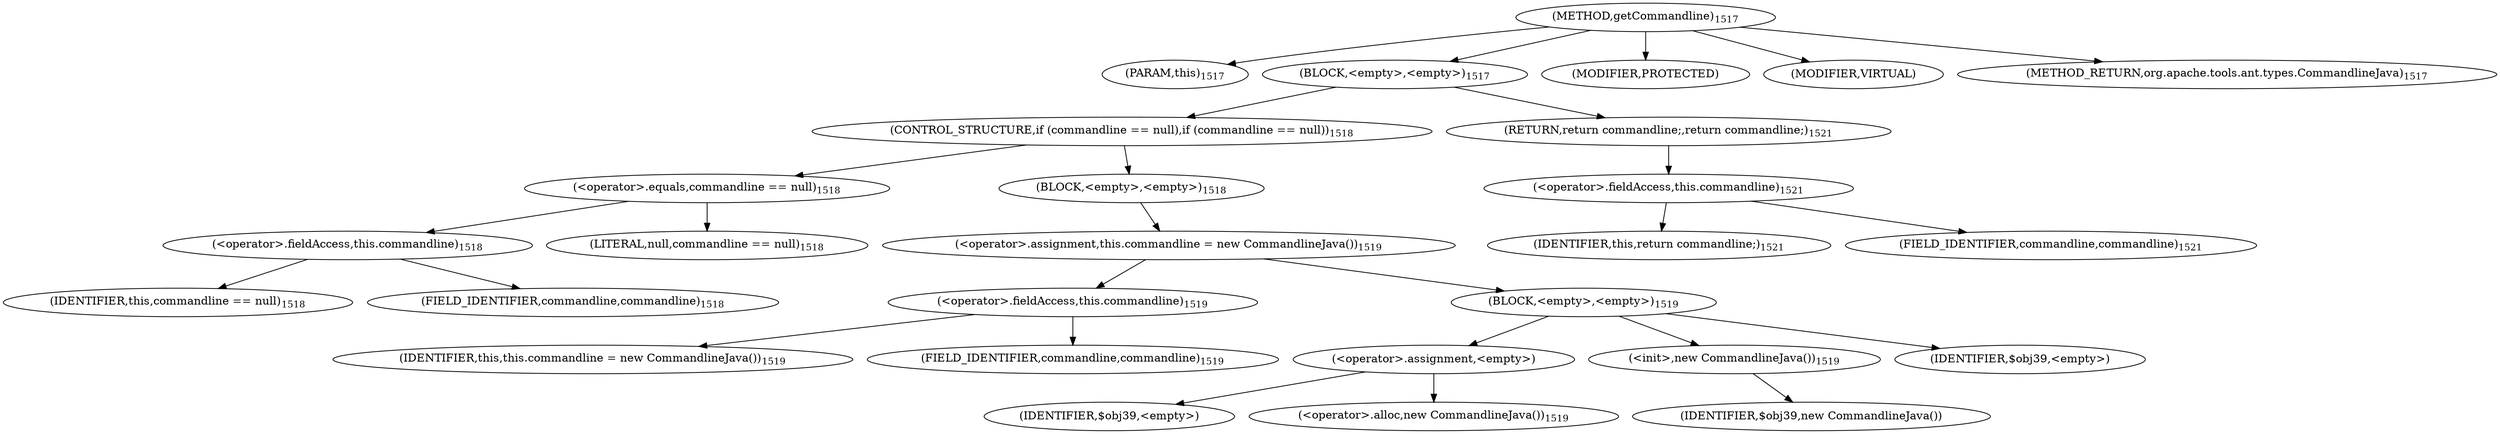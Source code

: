 digraph "getCommandline" {  
"3334" [label = <(METHOD,getCommandline)<SUB>1517</SUB>> ]
"3335" [label = <(PARAM,this)<SUB>1517</SUB>> ]
"3336" [label = <(BLOCK,&lt;empty&gt;,&lt;empty&gt;)<SUB>1517</SUB>> ]
"3337" [label = <(CONTROL_STRUCTURE,if (commandline == null),if (commandline == null))<SUB>1518</SUB>> ]
"3338" [label = <(&lt;operator&gt;.equals,commandline == null)<SUB>1518</SUB>> ]
"3339" [label = <(&lt;operator&gt;.fieldAccess,this.commandline)<SUB>1518</SUB>> ]
"3340" [label = <(IDENTIFIER,this,commandline == null)<SUB>1518</SUB>> ]
"3341" [label = <(FIELD_IDENTIFIER,commandline,commandline)<SUB>1518</SUB>> ]
"3342" [label = <(LITERAL,null,commandline == null)<SUB>1518</SUB>> ]
"3343" [label = <(BLOCK,&lt;empty&gt;,&lt;empty&gt;)<SUB>1518</SUB>> ]
"3344" [label = <(&lt;operator&gt;.assignment,this.commandline = new CommandlineJava())<SUB>1519</SUB>> ]
"3345" [label = <(&lt;operator&gt;.fieldAccess,this.commandline)<SUB>1519</SUB>> ]
"3346" [label = <(IDENTIFIER,this,this.commandline = new CommandlineJava())<SUB>1519</SUB>> ]
"3347" [label = <(FIELD_IDENTIFIER,commandline,commandline)<SUB>1519</SUB>> ]
"3348" [label = <(BLOCK,&lt;empty&gt;,&lt;empty&gt;)<SUB>1519</SUB>> ]
"3349" [label = <(&lt;operator&gt;.assignment,&lt;empty&gt;)> ]
"3350" [label = <(IDENTIFIER,$obj39,&lt;empty&gt;)> ]
"3351" [label = <(&lt;operator&gt;.alloc,new CommandlineJava())<SUB>1519</SUB>> ]
"3352" [label = <(&lt;init&gt;,new CommandlineJava())<SUB>1519</SUB>> ]
"3353" [label = <(IDENTIFIER,$obj39,new CommandlineJava())> ]
"3354" [label = <(IDENTIFIER,$obj39,&lt;empty&gt;)> ]
"3355" [label = <(RETURN,return commandline;,return commandline;)<SUB>1521</SUB>> ]
"3356" [label = <(&lt;operator&gt;.fieldAccess,this.commandline)<SUB>1521</SUB>> ]
"3357" [label = <(IDENTIFIER,this,return commandline;)<SUB>1521</SUB>> ]
"3358" [label = <(FIELD_IDENTIFIER,commandline,commandline)<SUB>1521</SUB>> ]
"3359" [label = <(MODIFIER,PROTECTED)> ]
"3360" [label = <(MODIFIER,VIRTUAL)> ]
"3361" [label = <(METHOD_RETURN,org.apache.tools.ant.types.CommandlineJava)<SUB>1517</SUB>> ]
  "3334" -> "3335" 
  "3334" -> "3336" 
  "3334" -> "3359" 
  "3334" -> "3360" 
  "3334" -> "3361" 
  "3336" -> "3337" 
  "3336" -> "3355" 
  "3337" -> "3338" 
  "3337" -> "3343" 
  "3338" -> "3339" 
  "3338" -> "3342" 
  "3339" -> "3340" 
  "3339" -> "3341" 
  "3343" -> "3344" 
  "3344" -> "3345" 
  "3344" -> "3348" 
  "3345" -> "3346" 
  "3345" -> "3347" 
  "3348" -> "3349" 
  "3348" -> "3352" 
  "3348" -> "3354" 
  "3349" -> "3350" 
  "3349" -> "3351" 
  "3352" -> "3353" 
  "3355" -> "3356" 
  "3356" -> "3357" 
  "3356" -> "3358" 
}
